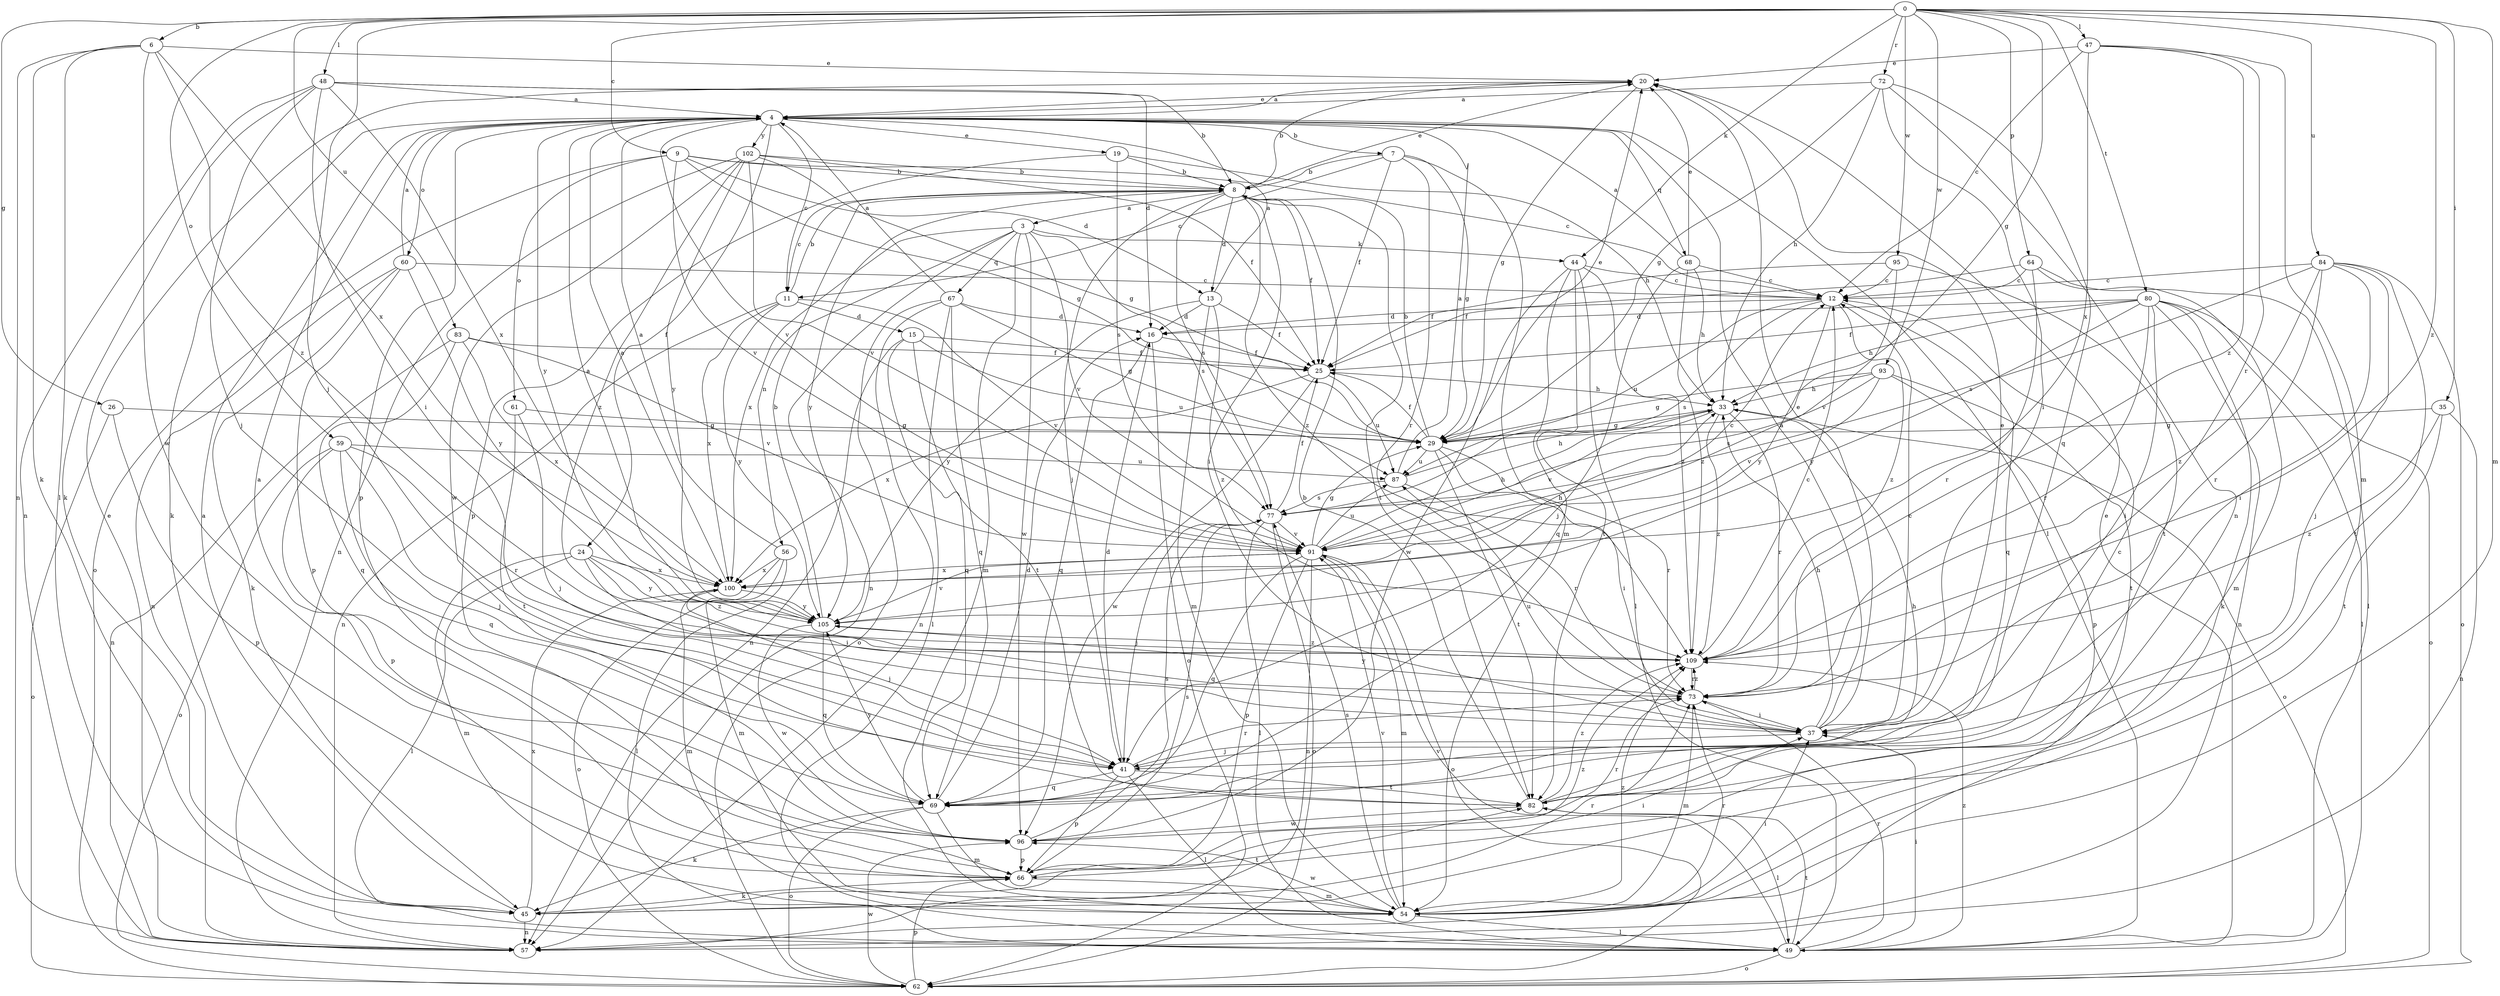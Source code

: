 strict digraph  {
0;
3;
4;
6;
7;
8;
9;
11;
12;
13;
15;
16;
19;
20;
24;
25;
26;
29;
33;
35;
37;
41;
44;
45;
47;
48;
49;
54;
56;
57;
59;
60;
61;
62;
64;
66;
67;
68;
69;
72;
73;
77;
80;
82;
83;
84;
87;
91;
93;
95;
96;
100;
102;
105;
109;
0 -> 6  [label=b];
0 -> 9  [label=c];
0 -> 26  [label=g];
0 -> 29  [label=g];
0 -> 35  [label=i];
0 -> 41  [label=j];
0 -> 44  [label=k];
0 -> 47  [label=l];
0 -> 48  [label=l];
0 -> 54  [label=m];
0 -> 59  [label=o];
0 -> 64  [label=p];
0 -> 72  [label=r];
0 -> 80  [label=t];
0 -> 83  [label=u];
0 -> 84  [label=u];
0 -> 93  [label=w];
0 -> 95  [label=w];
0 -> 109  [label=z];
3 -> 44  [label=k];
3 -> 54  [label=m];
3 -> 56  [label=n];
3 -> 57  [label=n];
3 -> 67  [label=q];
3 -> 77  [label=s];
3 -> 91  [label=v];
3 -> 96  [label=w];
3 -> 100  [label=x];
4 -> 7  [label=b];
4 -> 11  [label=c];
4 -> 19  [label=e];
4 -> 20  [label=e];
4 -> 24  [label=f];
4 -> 45  [label=k];
4 -> 49  [label=l];
4 -> 60  [label=o];
4 -> 66  [label=p];
4 -> 68  [label=q];
4 -> 91  [label=v];
4 -> 102  [label=y];
4 -> 105  [label=y];
6 -> 20  [label=e];
6 -> 45  [label=k];
6 -> 49  [label=l];
6 -> 57  [label=n];
6 -> 96  [label=w];
6 -> 100  [label=x];
6 -> 109  [label=z];
7 -> 8  [label=b];
7 -> 11  [label=c];
7 -> 25  [label=f];
7 -> 29  [label=g];
7 -> 54  [label=m];
7 -> 73  [label=r];
8 -> 3  [label=a];
8 -> 11  [label=c];
8 -> 13  [label=d];
8 -> 20  [label=e];
8 -> 25  [label=f];
8 -> 37  [label=i];
8 -> 41  [label=j];
8 -> 77  [label=s];
8 -> 82  [label=t];
8 -> 105  [label=y];
8 -> 109  [label=z];
9 -> 8  [label=b];
9 -> 12  [label=c];
9 -> 13  [label=d];
9 -> 29  [label=g];
9 -> 61  [label=o];
9 -> 62  [label=o];
9 -> 91  [label=v];
11 -> 8  [label=b];
11 -> 15  [label=d];
11 -> 57  [label=n];
11 -> 91  [label=v];
11 -> 100  [label=x];
11 -> 105  [label=y];
12 -> 16  [label=d];
12 -> 69  [label=q];
12 -> 77  [label=s];
12 -> 87  [label=u];
12 -> 105  [label=y];
12 -> 109  [label=z];
13 -> 4  [label=a];
13 -> 16  [label=d];
13 -> 25  [label=f];
13 -> 54  [label=m];
13 -> 105  [label=y];
13 -> 109  [label=z];
15 -> 25  [label=f];
15 -> 57  [label=n];
15 -> 69  [label=q];
15 -> 82  [label=t];
15 -> 87  [label=u];
16 -> 25  [label=f];
16 -> 62  [label=o];
16 -> 69  [label=q];
19 -> 8  [label=b];
19 -> 33  [label=h];
19 -> 66  [label=p];
19 -> 77  [label=s];
20 -> 4  [label=a];
20 -> 8  [label=b];
20 -> 29  [label=g];
24 -> 37  [label=i];
24 -> 49  [label=l];
24 -> 54  [label=m];
24 -> 100  [label=x];
24 -> 105  [label=y];
24 -> 109  [label=z];
25 -> 33  [label=h];
25 -> 87  [label=u];
25 -> 96  [label=w];
25 -> 100  [label=x];
26 -> 29  [label=g];
26 -> 62  [label=o];
26 -> 66  [label=p];
29 -> 8  [label=b];
29 -> 20  [label=e];
29 -> 25  [label=f];
29 -> 37  [label=i];
29 -> 73  [label=r];
29 -> 82  [label=t];
29 -> 87  [label=u];
33 -> 29  [label=g];
33 -> 62  [label=o];
33 -> 73  [label=r];
33 -> 91  [label=v];
33 -> 109  [label=z];
35 -> 29  [label=g];
35 -> 57  [label=n];
35 -> 82  [label=t];
35 -> 109  [label=z];
37 -> 4  [label=a];
37 -> 12  [label=c];
37 -> 20  [label=e];
37 -> 33  [label=h];
37 -> 41  [label=j];
37 -> 87  [label=u];
41 -> 16  [label=d];
41 -> 20  [label=e];
41 -> 49  [label=l];
41 -> 66  [label=p];
41 -> 69  [label=q];
41 -> 73  [label=r];
41 -> 82  [label=t];
44 -> 12  [label=c];
44 -> 49  [label=l];
44 -> 69  [label=q];
44 -> 82  [label=t];
44 -> 96  [label=w];
44 -> 109  [label=z];
45 -> 4  [label=a];
45 -> 57  [label=n];
45 -> 73  [label=r];
45 -> 82  [label=t];
45 -> 100  [label=x];
47 -> 12  [label=c];
47 -> 20  [label=e];
47 -> 54  [label=m];
47 -> 73  [label=r];
47 -> 100  [label=x];
47 -> 109  [label=z];
48 -> 4  [label=a];
48 -> 8  [label=b];
48 -> 16  [label=d];
48 -> 37  [label=i];
48 -> 41  [label=j];
48 -> 45  [label=k];
48 -> 57  [label=n];
48 -> 100  [label=x];
49 -> 20  [label=e];
49 -> 37  [label=i];
49 -> 62  [label=o];
49 -> 73  [label=r];
49 -> 82  [label=t];
49 -> 91  [label=v];
49 -> 109  [label=z];
54 -> 37  [label=i];
54 -> 49  [label=l];
54 -> 73  [label=r];
54 -> 77  [label=s];
54 -> 91  [label=v];
54 -> 96  [label=w];
54 -> 109  [label=z];
56 -> 4  [label=a];
56 -> 49  [label=l];
56 -> 54  [label=m];
56 -> 62  [label=o];
56 -> 100  [label=x];
57 -> 20  [label=e];
59 -> 41  [label=j];
59 -> 62  [label=o];
59 -> 66  [label=p];
59 -> 69  [label=q];
59 -> 73  [label=r];
59 -> 87  [label=u];
60 -> 4  [label=a];
60 -> 12  [label=c];
60 -> 45  [label=k];
60 -> 57  [label=n];
60 -> 66  [label=p];
60 -> 105  [label=y];
61 -> 29  [label=g];
61 -> 41  [label=j];
61 -> 82  [label=t];
62 -> 66  [label=p];
62 -> 96  [label=w];
64 -> 12  [label=c];
64 -> 25  [label=f];
64 -> 49  [label=l];
64 -> 54  [label=m];
64 -> 73  [label=r];
66 -> 37  [label=i];
66 -> 45  [label=k];
66 -> 54  [label=m];
66 -> 77  [label=s];
66 -> 109  [label=z];
67 -> 4  [label=a];
67 -> 16  [label=d];
67 -> 29  [label=g];
67 -> 49  [label=l];
67 -> 57  [label=n];
67 -> 62  [label=o];
67 -> 69  [label=q];
68 -> 4  [label=a];
68 -> 12  [label=c];
68 -> 20  [label=e];
68 -> 33  [label=h];
68 -> 41  [label=j];
68 -> 109  [label=z];
69 -> 16  [label=d];
69 -> 33  [label=h];
69 -> 45  [label=k];
69 -> 54  [label=m];
69 -> 62  [label=o];
69 -> 105  [label=y];
72 -> 4  [label=a];
72 -> 29  [label=g];
72 -> 33  [label=h];
72 -> 37  [label=i];
72 -> 57  [label=n];
72 -> 69  [label=q];
73 -> 37  [label=i];
73 -> 54  [label=m];
73 -> 105  [label=y];
73 -> 109  [label=z];
77 -> 25  [label=f];
77 -> 41  [label=j];
77 -> 49  [label=l];
77 -> 62  [label=o];
77 -> 91  [label=v];
80 -> 16  [label=d];
80 -> 25  [label=f];
80 -> 33  [label=h];
80 -> 37  [label=i];
80 -> 45  [label=k];
80 -> 49  [label=l];
80 -> 57  [label=n];
80 -> 62  [label=o];
80 -> 73  [label=r];
80 -> 105  [label=y];
82 -> 8  [label=b];
82 -> 12  [label=c];
82 -> 49  [label=l];
82 -> 96  [label=w];
82 -> 109  [label=z];
83 -> 25  [label=f];
83 -> 57  [label=n];
83 -> 69  [label=q];
83 -> 91  [label=v];
83 -> 100  [label=x];
84 -> 12  [label=c];
84 -> 37  [label=i];
84 -> 41  [label=j];
84 -> 62  [label=o];
84 -> 73  [label=r];
84 -> 77  [label=s];
84 -> 82  [label=t];
84 -> 109  [label=z];
87 -> 4  [label=a];
87 -> 33  [label=h];
87 -> 73  [label=r];
87 -> 77  [label=s];
91 -> 12  [label=c];
91 -> 29  [label=g];
91 -> 33  [label=h];
91 -> 54  [label=m];
91 -> 57  [label=n];
91 -> 62  [label=o];
91 -> 66  [label=p];
91 -> 69  [label=q];
91 -> 87  [label=u];
91 -> 100  [label=x];
93 -> 29  [label=g];
93 -> 33  [label=h];
93 -> 66  [label=p];
93 -> 77  [label=s];
93 -> 82  [label=t];
93 -> 91  [label=v];
95 -> 12  [label=c];
95 -> 25  [label=f];
95 -> 82  [label=t];
95 -> 91  [label=v];
96 -> 4  [label=a];
96 -> 66  [label=p];
96 -> 73  [label=r];
96 -> 77  [label=s];
100 -> 4  [label=a];
100 -> 33  [label=h];
100 -> 41  [label=j];
100 -> 54  [label=m];
100 -> 105  [label=y];
102 -> 8  [label=b];
102 -> 25  [label=f];
102 -> 29  [label=g];
102 -> 57  [label=n];
102 -> 91  [label=v];
102 -> 96  [label=w];
102 -> 105  [label=y];
102 -> 109  [label=z];
105 -> 4  [label=a];
105 -> 8  [label=b];
105 -> 69  [label=q];
105 -> 91  [label=v];
105 -> 96  [label=w];
105 -> 109  [label=z];
109 -> 12  [label=c];
109 -> 73  [label=r];
}
